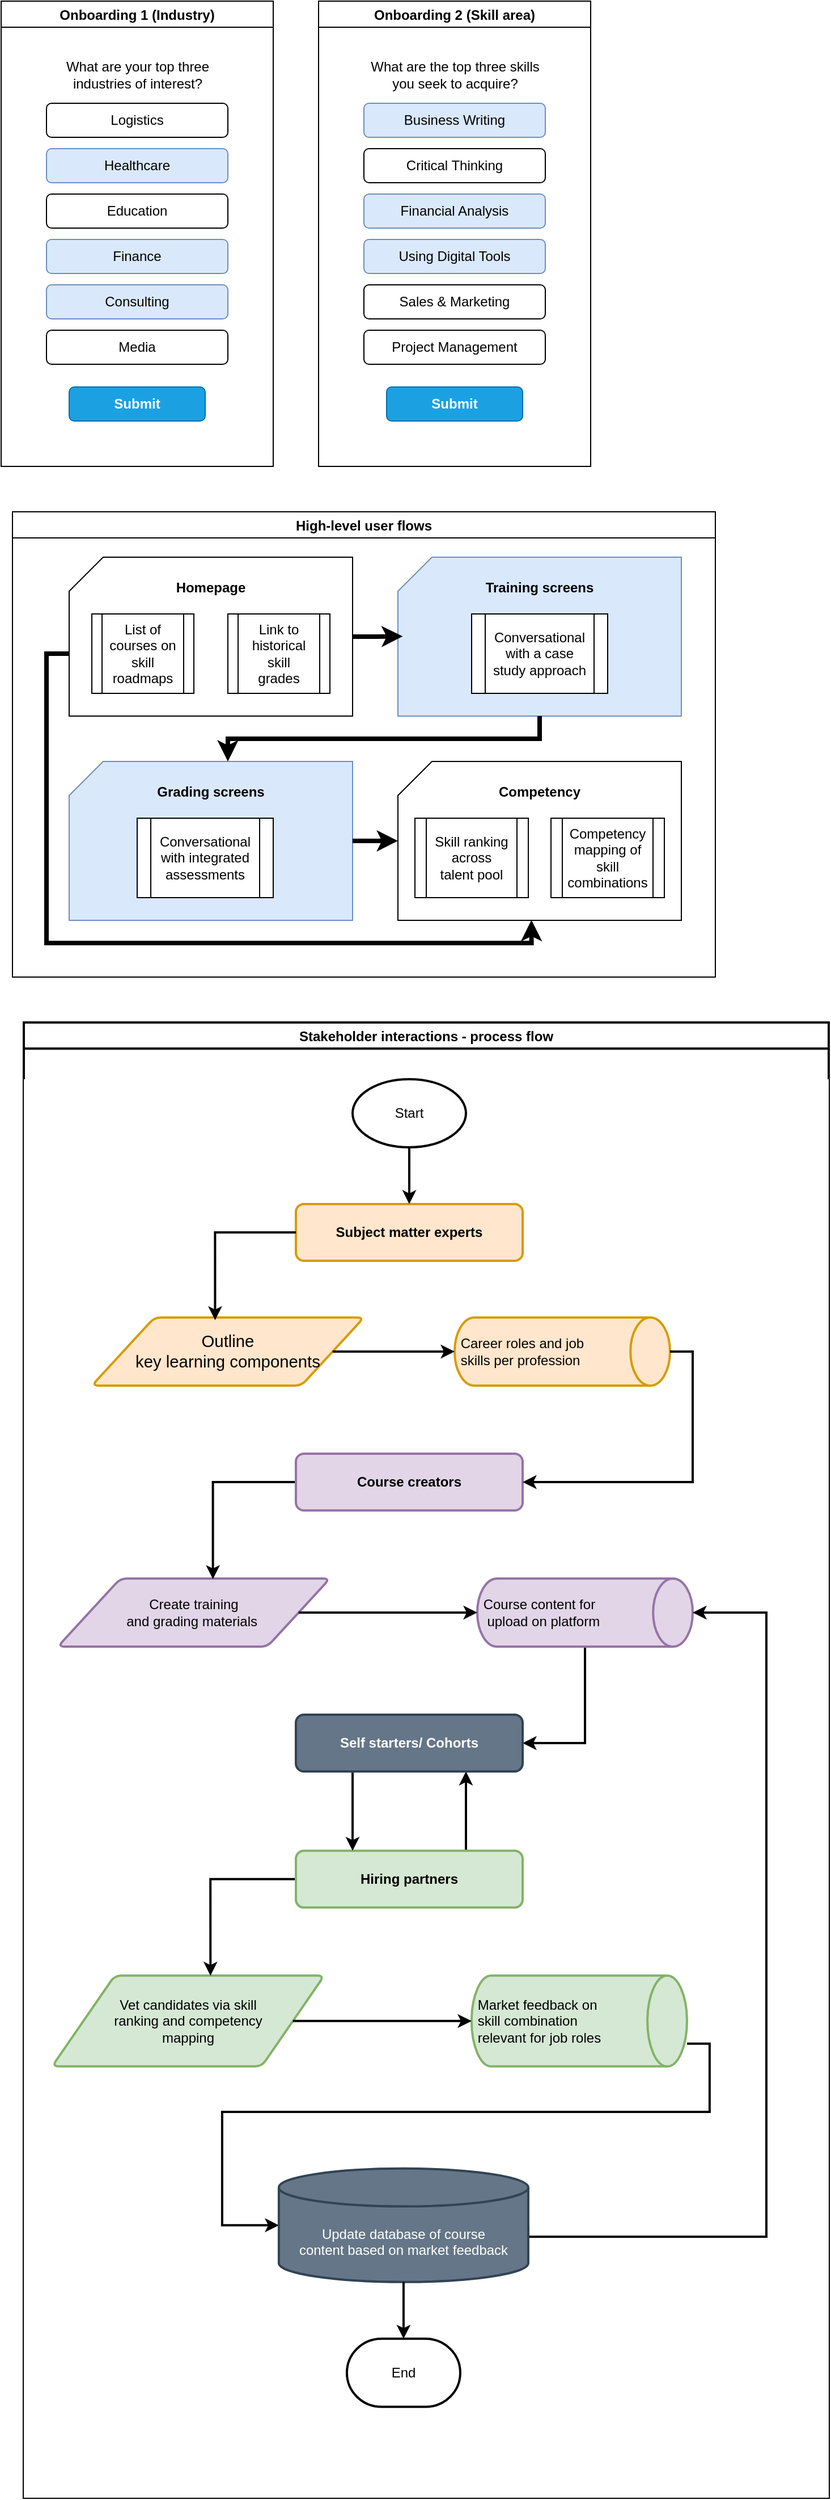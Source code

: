 <mxfile version="20.0.1" type="github">
  <diagram id="AeL9MYX1-yMKB1paXlAs" name="Page-1">
    <mxGraphModel dx="1043" dy="633" grid="1" gridSize="10" guides="1" tooltips="1" connect="1" arrows="1" fold="1" page="1" pageScale="1" pageWidth="850" pageHeight="1100" math="0" shadow="0">
      <root>
        <mxCell id="0" />
        <mxCell id="1" parent="0" />
        <mxCell id="idvZ-AL8KbC-7DriHXHI-16" value="" style="group;fillColor=default;" parent="1" vertex="1" connectable="0">
          <mxGeometry x="40" y="40" width="240" height="410" as="geometry" />
        </mxCell>
        <mxCell id="idvZ-AL8KbC-7DriHXHI-13" value="Onboarding 1 (Industry)" style="swimlane;" parent="idvZ-AL8KbC-7DriHXHI-16" vertex="1">
          <mxGeometry width="240" height="410" as="geometry" />
        </mxCell>
        <mxCell id="idvZ-AL8KbC-7DriHXHI-11" value="&lt;b&gt;Submit&lt;/b&gt;" style="rounded=1;whiteSpace=wrap;html=1;fillColor=#1ba1e2;fontColor=#ffffff;strokeColor=#006EAF;" parent="idvZ-AL8KbC-7DriHXHI-13" vertex="1">
          <mxGeometry x="60" y="340" width="120" height="30" as="geometry" />
        </mxCell>
        <mxCell id="idvZ-AL8KbC-7DriHXHI-15" value="" style="group" parent="idvZ-AL8KbC-7DriHXHI-16" vertex="1" connectable="0">
          <mxGeometry x="40" y="50" width="160" height="270" as="geometry" />
        </mxCell>
        <mxCell id="idvZ-AL8KbC-7DriHXHI-4" value="Logistics" style="rounded=1;whiteSpace=wrap;html=1;" parent="idvZ-AL8KbC-7DriHXHI-15" vertex="1">
          <mxGeometry y="40" width="160" height="30" as="geometry" />
        </mxCell>
        <mxCell id="idvZ-AL8KbC-7DriHXHI-5" value="Healthcare" style="rounded=1;whiteSpace=wrap;html=1;fillColor=#dae8fc;strokeColor=#6c8ebf;" parent="idvZ-AL8KbC-7DriHXHI-15" vertex="1">
          <mxGeometry y="80" width="160" height="30" as="geometry" />
        </mxCell>
        <mxCell id="idvZ-AL8KbC-7DriHXHI-6" value="Education" style="rounded=1;whiteSpace=wrap;html=1;" parent="idvZ-AL8KbC-7DriHXHI-15" vertex="1">
          <mxGeometry y="120" width="160" height="30" as="geometry" />
        </mxCell>
        <mxCell id="idvZ-AL8KbC-7DriHXHI-7" value="Finance" style="rounded=1;whiteSpace=wrap;html=1;fillColor=#dae8fc;strokeColor=#6c8ebf;" parent="idvZ-AL8KbC-7DriHXHI-15" vertex="1">
          <mxGeometry y="160" width="160" height="30" as="geometry" />
        </mxCell>
        <mxCell id="idvZ-AL8KbC-7DriHXHI-8" value="Consulting" style="rounded=1;whiteSpace=wrap;html=1;fillColor=#dae8fc;strokeColor=#6c8ebf;" parent="idvZ-AL8KbC-7DriHXHI-15" vertex="1">
          <mxGeometry y="200" width="160" height="30" as="geometry" />
        </mxCell>
        <mxCell id="idvZ-AL8KbC-7DriHXHI-9" value="What are your top three&lt;br&gt;industries of interest?" style="text;html=1;resizable=0;autosize=1;align=center;verticalAlign=middle;points=[];fillColor=none;strokeColor=none;rounded=0;" parent="idvZ-AL8KbC-7DriHXHI-15" vertex="1">
          <mxGeometry x="10" width="140" height="30" as="geometry" />
        </mxCell>
        <mxCell id="idvZ-AL8KbC-7DriHXHI-10" value="Media" style="rounded=1;whiteSpace=wrap;html=1;" parent="idvZ-AL8KbC-7DriHXHI-15" vertex="1">
          <mxGeometry y="240" width="160" height="30" as="geometry" />
        </mxCell>
        <mxCell id="idvZ-AL8KbC-7DriHXHI-17" value="" style="group;fillColor=default;" parent="1" vertex="1" connectable="0">
          <mxGeometry x="320" y="40" width="240" height="410" as="geometry" />
        </mxCell>
        <mxCell id="idvZ-AL8KbC-7DriHXHI-18" value="Onboarding 2 (Skill area)" style="swimlane;" parent="idvZ-AL8KbC-7DriHXHI-17" vertex="1">
          <mxGeometry width="240" height="410" as="geometry" />
        </mxCell>
        <mxCell id="idvZ-AL8KbC-7DriHXHI-19" value="&lt;b&gt;Submit&lt;/b&gt;" style="rounded=1;whiteSpace=wrap;html=1;fillColor=#1ba1e2;fontColor=#ffffff;strokeColor=#006EAF;" parent="idvZ-AL8KbC-7DriHXHI-18" vertex="1">
          <mxGeometry x="60" y="340" width="120" height="30" as="geometry" />
        </mxCell>
        <mxCell id="idvZ-AL8KbC-7DriHXHI-20" value="" style="group" parent="idvZ-AL8KbC-7DriHXHI-17" vertex="1" connectable="0">
          <mxGeometry x="40" y="50" width="160" height="270" as="geometry" />
        </mxCell>
        <mxCell id="idvZ-AL8KbC-7DriHXHI-21" value="Business Writing&lt;br&gt;" style="rounded=1;whiteSpace=wrap;html=1;fillColor=#dae8fc;strokeColor=#6c8ebf;" parent="idvZ-AL8KbC-7DriHXHI-20" vertex="1">
          <mxGeometry y="40" width="160" height="30" as="geometry" />
        </mxCell>
        <mxCell id="idvZ-AL8KbC-7DriHXHI-22" value="Critical Thinking" style="rounded=1;whiteSpace=wrap;html=1;" parent="idvZ-AL8KbC-7DriHXHI-20" vertex="1">
          <mxGeometry y="80" width="160" height="30" as="geometry" />
        </mxCell>
        <mxCell id="idvZ-AL8KbC-7DriHXHI-23" value="Financial Analysis" style="rounded=1;whiteSpace=wrap;html=1;fillColor=#dae8fc;strokeColor=#6c8ebf;" parent="idvZ-AL8KbC-7DriHXHI-20" vertex="1">
          <mxGeometry y="120" width="160" height="30" as="geometry" />
        </mxCell>
        <mxCell id="idvZ-AL8KbC-7DriHXHI-24" value="Using Digital Tools" style="rounded=1;whiteSpace=wrap;html=1;fillColor=#dae8fc;strokeColor=#6c8ebf;" parent="idvZ-AL8KbC-7DriHXHI-20" vertex="1">
          <mxGeometry y="160" width="160" height="30" as="geometry" />
        </mxCell>
        <mxCell id="idvZ-AL8KbC-7DriHXHI-25" value="Sales &amp;amp; Marketing" style="rounded=1;whiteSpace=wrap;html=1;" parent="idvZ-AL8KbC-7DriHXHI-20" vertex="1">
          <mxGeometry y="200" width="160" height="30" as="geometry" />
        </mxCell>
        <mxCell id="idvZ-AL8KbC-7DriHXHI-26" value="What are the top three skills&lt;br&gt;you seek to acquire?" style="text;html=1;resizable=0;autosize=1;align=center;verticalAlign=middle;points=[];fillColor=none;strokeColor=none;rounded=0;" parent="idvZ-AL8KbC-7DriHXHI-20" vertex="1">
          <mxGeometry width="160" height="30" as="geometry" />
        </mxCell>
        <mxCell id="idvZ-AL8KbC-7DriHXHI-27" value="Project Management" style="rounded=1;whiteSpace=wrap;html=1;" parent="idvZ-AL8KbC-7DriHXHI-20" vertex="1">
          <mxGeometry y="240" width="160" height="30" as="geometry" />
        </mxCell>
        <mxCell id="idvZ-AL8KbC-7DriHXHI-113" value="" style="group;fillColor=default;" parent="1" vertex="1" connectable="0">
          <mxGeometry x="50" y="490" width="620" height="410" as="geometry" />
        </mxCell>
        <mxCell id="idvZ-AL8KbC-7DriHXHI-62" value="" style="group" parent="idvZ-AL8KbC-7DriHXHI-113" vertex="1" connectable="0">
          <mxGeometry x="340" y="40" width="250" height="160" as="geometry" />
        </mxCell>
        <mxCell id="idvZ-AL8KbC-7DriHXHI-107" value="" style="group" parent="idvZ-AL8KbC-7DriHXHI-62" vertex="1" connectable="0">
          <mxGeometry width="250" height="140" as="geometry" />
        </mxCell>
        <mxCell id="idvZ-AL8KbC-7DriHXHI-63" value="&lt;b&gt;Training screens&lt;br&gt;&lt;br&gt;&lt;br&gt;&lt;br&gt;&lt;br&gt;&lt;br&gt;&lt;br&gt;&lt;/b&gt;" style="shape=card;whiteSpace=wrap;html=1;fillColor=#dae8fc;strokeColor=#6c8ebf;" parent="idvZ-AL8KbC-7DriHXHI-107" vertex="1">
          <mxGeometry width="250" height="140" as="geometry" />
        </mxCell>
        <mxCell id="idvZ-AL8KbC-7DriHXHI-64" value="Conversational with&amp;nbsp;a case&lt;br&gt;study approach" style="shape=process;whiteSpace=wrap;html=1;backgroundOutline=1;fillColor=default;" parent="idvZ-AL8KbC-7DriHXHI-107" vertex="1">
          <mxGeometry x="65" y="50" width="120" height="70" as="geometry" />
        </mxCell>
        <mxCell id="idvZ-AL8KbC-7DriHXHI-75" value="" style="group" parent="idvZ-AL8KbC-7DriHXHI-113" vertex="1" connectable="0">
          <mxGeometry x="50" y="220" width="250" height="140" as="geometry" />
        </mxCell>
        <mxCell id="idvZ-AL8KbC-7DriHXHI-110" value="" style="group" parent="idvZ-AL8KbC-7DriHXHI-75" vertex="1" connectable="0">
          <mxGeometry width="250" height="140" as="geometry" />
        </mxCell>
        <mxCell id="idvZ-AL8KbC-7DriHXHI-76" value="&lt;b&gt;Grading screens&lt;/b&gt;&lt;br&gt;&lt;br&gt;&lt;br&gt;&lt;br&gt;&lt;br&gt;&lt;br&gt;&lt;br&gt;" style="shape=card;whiteSpace=wrap;html=1;fillColor=#dae8fc;strokeColor=#6c8ebf;" parent="idvZ-AL8KbC-7DriHXHI-110" vertex="1">
          <mxGeometry width="250" height="140" as="geometry" />
        </mxCell>
        <mxCell id="idvZ-AL8KbC-7DriHXHI-104" value="Conversational&lt;br&gt;with integrated assessments" style="shape=process;whiteSpace=wrap;html=1;backgroundOutline=1;fillColor=default;" parent="idvZ-AL8KbC-7DriHXHI-110" vertex="1">
          <mxGeometry x="60" y="50" width="120" height="70" as="geometry" />
        </mxCell>
        <mxCell id="idvZ-AL8KbC-7DriHXHI-79" value="" style="group;" parent="idvZ-AL8KbC-7DriHXHI-113" vertex="1" connectable="0">
          <mxGeometry x="340" y="220" width="250" height="140" as="geometry" />
        </mxCell>
        <mxCell id="idvZ-AL8KbC-7DriHXHI-112" value="" style="group" parent="idvZ-AL8KbC-7DriHXHI-79" vertex="1" connectable="0">
          <mxGeometry width="250" height="140" as="geometry" />
        </mxCell>
        <mxCell id="idvZ-AL8KbC-7DriHXHI-80" value="&lt;b&gt;Competency&lt;/b&gt;&lt;br&gt;&lt;br&gt;&lt;br&gt;&lt;br&gt;&lt;br&gt;&lt;br&gt;&lt;br&gt;" style="shape=card;whiteSpace=wrap;html=1;" parent="idvZ-AL8KbC-7DriHXHI-112" vertex="1">
          <mxGeometry width="250" height="140" as="geometry" />
        </mxCell>
        <mxCell id="idvZ-AL8KbC-7DriHXHI-111" value="" style="group" parent="idvZ-AL8KbC-7DriHXHI-112" vertex="1" connectable="0">
          <mxGeometry x="15" y="50" width="220" height="70" as="geometry" />
        </mxCell>
        <mxCell id="idvZ-AL8KbC-7DriHXHI-81" value="Skill ranking across&lt;br&gt;talent pool" style="shape=process;whiteSpace=wrap;html=1;backgroundOutline=1;fillColor=default;" parent="idvZ-AL8KbC-7DriHXHI-111" vertex="1">
          <mxGeometry width="100" height="70" as="geometry" />
        </mxCell>
        <mxCell id="idvZ-AL8KbC-7DriHXHI-82" value="Competency mapping of skill combinations" style="shape=process;whiteSpace=wrap;html=1;backgroundOutline=1;fillColor=default;" parent="idvZ-AL8KbC-7DriHXHI-111" vertex="1">
          <mxGeometry x="120" width="100" height="70" as="geometry" />
        </mxCell>
        <mxCell id="idvZ-AL8KbC-7DriHXHI-94" style="edgeStyle=orthogonalEdgeStyle;rounded=0;orthogonalLoop=1;jettySize=auto;html=1;exitX=1;exitY=0.5;exitDx=0;exitDy=0;exitPerimeter=0;entryX=0.017;entryY=0.498;entryDx=0;entryDy=0;entryPerimeter=0;strokeWidth=4;" parent="idvZ-AL8KbC-7DriHXHI-113" source="idvZ-AL8KbC-7DriHXHI-39" target="idvZ-AL8KbC-7DriHXHI-63" edge="1">
          <mxGeometry relative="1" as="geometry" />
        </mxCell>
        <mxCell id="idvZ-AL8KbC-7DriHXHI-95" style="edgeStyle=orthogonalEdgeStyle;rounded=0;orthogonalLoop=1;jettySize=auto;html=1;exitX=0.5;exitY=1;exitDx=0;exitDy=0;exitPerimeter=0;entryX=0;entryY=0;entryDx=140;entryDy=0;entryPerimeter=0;strokeWidth=4;" parent="idvZ-AL8KbC-7DriHXHI-113" source="idvZ-AL8KbC-7DriHXHI-63" target="idvZ-AL8KbC-7DriHXHI-76" edge="1">
          <mxGeometry relative="1" as="geometry">
            <Array as="points">
              <mxPoint x="465" y="200" />
              <mxPoint x="190" y="200" />
            </Array>
          </mxGeometry>
        </mxCell>
        <mxCell id="idvZ-AL8KbC-7DriHXHI-96" style="edgeStyle=orthogonalEdgeStyle;rounded=0;orthogonalLoop=1;jettySize=auto;html=1;exitX=0;exitY=0;exitDx=0;exitDy=85;exitPerimeter=0;entryX=0.471;entryY=0.998;entryDx=0;entryDy=0;entryPerimeter=0;strokeWidth=4;" parent="idvZ-AL8KbC-7DriHXHI-113" source="idvZ-AL8KbC-7DriHXHI-39" target="idvZ-AL8KbC-7DriHXHI-80" edge="1">
          <mxGeometry relative="1" as="geometry" />
        </mxCell>
        <mxCell id="idvZ-AL8KbC-7DriHXHI-97" style="edgeStyle=orthogonalEdgeStyle;rounded=0;orthogonalLoop=1;jettySize=auto;html=1;exitX=1;exitY=0.5;exitDx=0;exitDy=0;exitPerimeter=0;strokeWidth=4;" parent="idvZ-AL8KbC-7DriHXHI-113" source="idvZ-AL8KbC-7DriHXHI-76" target="idvZ-AL8KbC-7DriHXHI-80" edge="1">
          <mxGeometry relative="1" as="geometry" />
        </mxCell>
        <mxCell id="idvZ-AL8KbC-7DriHXHI-106" value="High-level user flows" style="swimlane;labelBackgroundColor=none;" parent="idvZ-AL8KbC-7DriHXHI-113" vertex="1">
          <mxGeometry width="620" height="410" as="geometry" />
        </mxCell>
        <mxCell id="idvZ-AL8KbC-7DriHXHI-109" value="" style="group" parent="idvZ-AL8KbC-7DriHXHI-106" vertex="1" connectable="0">
          <mxGeometry x="50" y="40" width="250" height="140" as="geometry" />
        </mxCell>
        <mxCell id="idvZ-AL8KbC-7DriHXHI-39" value="&lt;b&gt;Homepage&lt;/b&gt;&lt;br&gt;&lt;br&gt;&lt;br&gt;&lt;br&gt;&lt;br&gt;&lt;br&gt;&lt;br&gt;" style="shape=card;whiteSpace=wrap;html=1;" parent="idvZ-AL8KbC-7DriHXHI-109" vertex="1">
          <mxGeometry width="250" height="140" as="geometry" />
        </mxCell>
        <mxCell id="idvZ-AL8KbC-7DriHXHI-40" value="List of courses on skill roadmaps" style="shape=process;whiteSpace=wrap;html=1;backgroundOutline=1;fillColor=default;" parent="idvZ-AL8KbC-7DriHXHI-109" vertex="1">
          <mxGeometry x="20" y="50" width="90" height="70" as="geometry" />
        </mxCell>
        <mxCell id="idvZ-AL8KbC-7DriHXHI-43" value="Link to historical&lt;br&gt;skill&lt;br&gt;grades" style="shape=process;whiteSpace=wrap;html=1;backgroundOutline=1;fillColor=default;" parent="idvZ-AL8KbC-7DriHXHI-109" vertex="1">
          <mxGeometry x="140" y="50" width="90" height="70" as="geometry" />
        </mxCell>
        <mxCell id="xbHeqQuu5qBBvkH0AwW2-31" value="Stakeholder interactions - process flow" style="swimlane;strokeWidth=2;fillColor=#FFFFFF;" parent="1" vertex="1">
          <mxGeometry x="60" y="940" width="710" height="1300" as="geometry" />
        </mxCell>
        <mxCell id="xbHeqQuu5qBBvkH0AwW2-33" value="" style="group;fillColor=default;container=0;" parent="xbHeqQuu5qBBvkH0AwW2-31" vertex="1" connectable="0">
          <mxGeometry y="50" width="710" height="1250" as="geometry" />
        </mxCell>
        <mxCell id="xbHeqQuu5qBBvkH0AwW2-1" value="Start" style="strokeWidth=2;html=1;shape=mxgraph.flowchart.start_1;whiteSpace=wrap;" parent="1" vertex="1">
          <mxGeometry x="350" y="990" width="100" height="60" as="geometry" />
        </mxCell>
        <mxCell id="xbHeqQuu5qBBvkH0AwW2-3" value="Subject matter experts" style="rounded=1;whiteSpace=wrap;html=1;absoluteArcSize=1;arcSize=14;strokeWidth=2;fillColor=#ffe6cc;strokeColor=#d79b00;fontStyle=1" parent="1" vertex="1">
          <mxGeometry x="300" y="1100" width="200" height="50" as="geometry" />
        </mxCell>
        <mxCell id="xbHeqQuu5qBBvkH0AwW2-7" style="edgeStyle=orthogonalEdgeStyle;rounded=0;orthogonalLoop=1;jettySize=auto;html=1;exitX=0.5;exitY=1;exitDx=0;exitDy=0;exitPerimeter=0;entryX=0.5;entryY=0;entryDx=0;entryDy=0;strokeWidth=2;" parent="1" source="xbHeqQuu5qBBvkH0AwW2-1" target="xbHeqQuu5qBBvkH0AwW2-3" edge="1">
          <mxGeometry relative="1" as="geometry" />
        </mxCell>
        <mxCell id="xbHeqQuu5qBBvkH0AwW2-5" value="&lt;span style=&quot;font-size:11.0pt;line-height:&lt;br/&gt;107%;font-family:&amp;quot;Calibri&amp;quot;,sans-serif;mso-ascii-theme-font:minor-latin;&lt;br/&gt;mso-fareast-font-family:Calibri;mso-fareast-theme-font:minor-latin;mso-hansi-theme-font:&lt;br/&gt;minor-latin;mso-bidi-font-family:&amp;quot;Times New Roman&amp;quot;;mso-bidi-theme-font:minor-bidi;&lt;br/&gt;mso-ansi-language:EN-GB;mso-fareast-language:EN-US;mso-bidi-language:AR-SA&quot; lang=&quot;EN-GB&quot;&gt;Outline&lt;br/&gt;key learning components&lt;/span&gt;" style="shape=parallelogram;html=1;strokeWidth=2;perimeter=parallelogramPerimeter;whiteSpace=wrap;rounded=1;arcSize=12;size=0.23;fillColor=#ffe6cc;strokeColor=#d79b00;" parent="1" vertex="1">
          <mxGeometry x="120" y="1200" width="240" height="60" as="geometry" />
        </mxCell>
        <mxCell id="xbHeqQuu5qBBvkH0AwW2-8" style="edgeStyle=orthogonalEdgeStyle;rounded=0;orthogonalLoop=1;jettySize=auto;html=1;exitX=0;exitY=0.5;exitDx=0;exitDy=0;entryX=0.453;entryY=0.039;entryDx=0;entryDy=0;entryPerimeter=0;strokeWidth=2;" parent="1" source="xbHeqQuu5qBBvkH0AwW2-3" target="xbHeqQuu5qBBvkH0AwW2-5" edge="1">
          <mxGeometry relative="1" as="geometry" />
        </mxCell>
        <mxCell id="xbHeqQuu5qBBvkH0AwW2-6" value="&lt;span style=&quot;white-space: pre;&quot;&gt; &lt;/span&gt;Career roles and job&lt;br&gt;&lt;span style=&quot;white-space: pre;&quot;&gt; &lt;/span&gt;skills per profession" style="strokeWidth=2;html=1;shape=mxgraph.flowchart.direct_data;whiteSpace=wrap;align=left;fillColor=#ffe6cc;strokeColor=#d79b00;" parent="1" vertex="1">
          <mxGeometry x="440" y="1200" width="190" height="60" as="geometry" />
        </mxCell>
        <mxCell id="xbHeqQuu5qBBvkH0AwW2-10" style="edgeStyle=orthogonalEdgeStyle;rounded=0;orthogonalLoop=1;jettySize=auto;html=1;exitX=1;exitY=0.5;exitDx=0;exitDy=0;entryX=0;entryY=0.5;entryDx=0;entryDy=0;entryPerimeter=0;strokeWidth=2;" parent="1" source="xbHeqQuu5qBBvkH0AwW2-5" target="xbHeqQuu5qBBvkH0AwW2-6" edge="1">
          <mxGeometry relative="1" as="geometry" />
        </mxCell>
        <mxCell id="xbHeqQuu5qBBvkH0AwW2-11" value="&lt;span lang=&quot;EN-GB&quot;&gt;Create training &lt;br&gt;and grading materials&amp;nbsp;&lt;/span&gt;" style="shape=parallelogram;html=1;strokeWidth=2;perimeter=parallelogramPerimeter;whiteSpace=wrap;rounded=1;arcSize=12;size=0.23;fillColor=#e1d5e7;strokeColor=#9673a6;" parent="1" vertex="1">
          <mxGeometry x="90" y="1430" width="240" height="60" as="geometry" />
        </mxCell>
        <mxCell id="KfLe7CcXOgjWTEz4RqeP-2" style="edgeStyle=orthogonalEdgeStyle;rounded=0;orthogonalLoop=1;jettySize=auto;html=1;exitX=0.5;exitY=1;exitDx=0;exitDy=0;exitPerimeter=0;entryX=1;entryY=0.5;entryDx=0;entryDy=0;strokeWidth=2;" edge="1" parent="1" source="xbHeqQuu5qBBvkH0AwW2-12" target="KfLe7CcXOgjWTEz4RqeP-1">
          <mxGeometry relative="1" as="geometry">
            <Array as="points">
              <mxPoint x="555" y="1575" />
            </Array>
          </mxGeometry>
        </mxCell>
        <mxCell id="xbHeqQuu5qBBvkH0AwW2-12" value="&lt;span style=&quot;white-space: pre;&quot;&gt;&lt;span style=&quot;white-space: pre;&quot;&gt;	&lt;/span&gt;&lt;/span&gt;Course content for&lt;br&gt;&lt;span style=&quot;white-space: pre;&quot;&gt; &lt;span style=&quot;white-space: pre;&quot;&gt;	&lt;/span&gt;&lt;/span&gt;upload on platform" style="strokeWidth=2;html=1;shape=mxgraph.flowchart.direct_data;whiteSpace=wrap;align=left;fillColor=#e1d5e7;strokeColor=#9673a6;" parent="1" vertex="1">
          <mxGeometry x="460" y="1430" width="190" height="60" as="geometry" />
        </mxCell>
        <mxCell id="xbHeqQuu5qBBvkH0AwW2-18" style="edgeStyle=orthogonalEdgeStyle;rounded=0;orthogonalLoop=1;jettySize=auto;html=1;exitX=1;exitY=0.5;exitDx=0;exitDy=0;entryX=0;entryY=0.5;entryDx=0;entryDy=0;entryPerimeter=0;strokeWidth=2;" parent="1" source="xbHeqQuu5qBBvkH0AwW2-11" target="xbHeqQuu5qBBvkH0AwW2-12" edge="1">
          <mxGeometry relative="1" as="geometry" />
        </mxCell>
        <mxCell id="xbHeqQuu5qBBvkH0AwW2-17" style="edgeStyle=orthogonalEdgeStyle;rounded=0;orthogonalLoop=1;jettySize=auto;html=1;exitX=0;exitY=0.5;exitDx=0;exitDy=0;entryX=0.57;entryY=0.009;entryDx=0;entryDy=0;entryPerimeter=0;strokeWidth=2;" parent="1" source="xbHeqQuu5qBBvkH0AwW2-15" target="xbHeqQuu5qBBvkH0AwW2-11" edge="1">
          <mxGeometry relative="1" as="geometry" />
        </mxCell>
        <mxCell id="xbHeqQuu5qBBvkH0AwW2-15" value="Course creators" style="rounded=1;whiteSpace=wrap;html=1;absoluteArcSize=1;arcSize=14;strokeWidth=2;fillColor=#e1d5e7;strokeColor=#9673a6;fontStyle=1" parent="1" vertex="1">
          <mxGeometry x="300" y="1320" width="200" height="50" as="geometry" />
        </mxCell>
        <mxCell id="xbHeqQuu5qBBvkH0AwW2-16" style="edgeStyle=orthogonalEdgeStyle;rounded=0;orthogonalLoop=1;jettySize=auto;html=1;exitX=1;exitY=0.5;exitDx=0;exitDy=0;exitPerimeter=0;entryX=1;entryY=0.5;entryDx=0;entryDy=0;strokeWidth=2;" parent="1" source="xbHeqQuu5qBBvkH0AwW2-6" target="xbHeqQuu5qBBvkH0AwW2-15" edge="1">
          <mxGeometry relative="1" as="geometry" />
        </mxCell>
        <mxCell id="xbHeqQuu5qBBvkH0AwW2-20" value="Vet candidates via skill&lt;br&gt;ranking and competency&lt;br&gt;mapping" style="shape=parallelogram;html=1;strokeWidth=2;perimeter=parallelogramPerimeter;whiteSpace=wrap;rounded=1;arcSize=12;size=0.23;fillColor=#d5e8d4;strokeColor=#82b366;" parent="1" vertex="1">
          <mxGeometry x="84.97" y="1779.93" width="240" height="80" as="geometry" />
        </mxCell>
        <mxCell id="xbHeqQuu5qBBvkH0AwW2-27" style="edgeStyle=orthogonalEdgeStyle;rounded=0;orthogonalLoop=1;jettySize=auto;html=1;exitX=1;exitY=0.5;exitDx=0;exitDy=0;exitPerimeter=0;entryX=0;entryY=0.5;entryDx=0;entryDy=0;entryPerimeter=0;strokeWidth=2;" parent="1" target="xbHeqQuu5qBBvkH0AwW2-24" edge="1">
          <mxGeometry relative="1" as="geometry">
            <mxPoint x="644.97" y="1839.93" as="sourcePoint" />
            <Array as="points">
              <mxPoint x="664.97" y="1839.93" />
              <mxPoint x="664.97" y="1899.93" />
              <mxPoint x="234.97" y="1899.93" />
              <mxPoint x="234.97" y="1999.93" />
            </Array>
          </mxGeometry>
        </mxCell>
        <mxCell id="xbHeqQuu5qBBvkH0AwW2-21" value="&lt;span style=&quot;white-space: pre;&quot;&gt;	&lt;/span&gt;Market feedback on&lt;br&gt;&lt;span style=&quot;white-space: pre;&quot;&gt;	&lt;/span&gt;skill combination&lt;br&gt;&lt;span style=&quot;white-space: pre;&quot;&gt;	&lt;/span&gt;relevant for job roles" style="strokeWidth=2;html=1;shape=mxgraph.flowchart.direct_data;whiteSpace=wrap;align=left;fillColor=#d5e8d4;strokeColor=#82b366;" parent="1" vertex="1">
          <mxGeometry x="454.97" y="1779.93" width="190" height="80" as="geometry" />
        </mxCell>
        <mxCell id="xbHeqQuu5qBBvkH0AwW2-19" style="edgeStyle=orthogonalEdgeStyle;rounded=0;orthogonalLoop=1;jettySize=auto;html=1;exitX=1;exitY=0.5;exitDx=0;exitDy=0;entryX=0;entryY=0.5;entryDx=0;entryDy=0;entryPerimeter=0;strokeWidth=2;" parent="1" source="xbHeqQuu5qBBvkH0AwW2-20" target="xbHeqQuu5qBBvkH0AwW2-21" edge="1">
          <mxGeometry relative="1" as="geometry" />
        </mxCell>
        <mxCell id="xbHeqQuu5qBBvkH0AwW2-26" style="edgeStyle=orthogonalEdgeStyle;rounded=0;orthogonalLoop=1;jettySize=auto;html=1;exitX=0;exitY=0.5;exitDx=0;exitDy=0;entryX=0.582;entryY=0.001;entryDx=0;entryDy=0;entryPerimeter=0;strokeWidth=2;" parent="1" source="xbHeqQuu5qBBvkH0AwW2-22" target="xbHeqQuu5qBBvkH0AwW2-20" edge="1">
          <mxGeometry relative="1" as="geometry" />
        </mxCell>
        <mxCell id="KfLe7CcXOgjWTEz4RqeP-4" style="edgeStyle=orthogonalEdgeStyle;rounded=0;orthogonalLoop=1;jettySize=auto;html=1;exitX=0.75;exitY=0;exitDx=0;exitDy=0;entryX=0.75;entryY=1;entryDx=0;entryDy=0;strokeWidth=2;" edge="1" parent="1" source="xbHeqQuu5qBBvkH0AwW2-22" target="KfLe7CcXOgjWTEz4RqeP-1">
          <mxGeometry relative="1" as="geometry" />
        </mxCell>
        <mxCell id="xbHeqQuu5qBBvkH0AwW2-22" value="Hiring partners" style="rounded=1;whiteSpace=wrap;html=1;absoluteArcSize=1;arcSize=14;strokeWidth=2;fillColor=#d5e8d4;strokeColor=#82b366;fontStyle=1" parent="1" vertex="1">
          <mxGeometry x="300" y="1669.93" width="200" height="50" as="geometry" />
        </mxCell>
        <mxCell id="xbHeqQuu5qBBvkH0AwW2-28" style="edgeStyle=orthogonalEdgeStyle;rounded=0;orthogonalLoop=1;jettySize=auto;html=1;exitX=1;exitY=0.5;exitDx=0;exitDy=0;exitPerimeter=0;entryX=1;entryY=0.5;entryDx=0;entryDy=0;entryPerimeter=0;strokeWidth=2;strokeColor=#000000;" parent="1" source="xbHeqQuu5qBBvkH0AwW2-24" target="xbHeqQuu5qBBvkH0AwW2-12" edge="1">
          <mxGeometry relative="1" as="geometry">
            <Array as="points">
              <mxPoint x="505" y="2010" />
              <mxPoint x="715" y="2010" />
              <mxPoint x="715" y="1460" />
            </Array>
            <mxPoint x="549.97" y="1549.93" as="targetPoint" />
          </mxGeometry>
        </mxCell>
        <mxCell id="xbHeqQuu5qBBvkH0AwW2-24" value="&lt;br&gt;&lt;br&gt;Update database of course&lt;br&gt;content based on market feedback" style="strokeWidth=2;html=1;shape=mxgraph.flowchart.database;whiteSpace=wrap;fillColor=#647687;strokeColor=#314354;fontColor=#ffffff;" parent="1" vertex="1">
          <mxGeometry x="284.97" y="1949.93" width="220" height="100" as="geometry" />
        </mxCell>
        <mxCell id="xbHeqQuu5qBBvkH0AwW2-29" value="&lt;font color=&quot;#000000&quot;&gt;End&lt;/font&gt;" style="strokeWidth=2;html=1;shape=mxgraph.flowchart.terminator;whiteSpace=wrap;fontColor=#FFFFFF;" parent="1" vertex="1">
          <mxGeometry x="344.97" y="2099.93" width="100" height="60" as="geometry" />
        </mxCell>
        <mxCell id="xbHeqQuu5qBBvkH0AwW2-30" style="edgeStyle=orthogonalEdgeStyle;rounded=0;orthogonalLoop=1;jettySize=auto;html=1;exitX=0.5;exitY=1;exitDx=0;exitDy=0;exitPerimeter=0;entryX=0.5;entryY=0;entryDx=0;entryDy=0;entryPerimeter=0;fontColor=#000000;strokeColor=#000000;strokeWidth=2;" parent="1" source="xbHeqQuu5qBBvkH0AwW2-24" target="xbHeqQuu5qBBvkH0AwW2-29" edge="1">
          <mxGeometry relative="1" as="geometry" />
        </mxCell>
        <mxCell id="KfLe7CcXOgjWTEz4RqeP-3" style="edgeStyle=orthogonalEdgeStyle;rounded=0;orthogonalLoop=1;jettySize=auto;html=1;exitX=0.25;exitY=1;exitDx=0;exitDy=0;entryX=0.25;entryY=0;entryDx=0;entryDy=0;strokeWidth=2;" edge="1" parent="1" source="KfLe7CcXOgjWTEz4RqeP-1" target="xbHeqQuu5qBBvkH0AwW2-22">
          <mxGeometry relative="1" as="geometry" />
        </mxCell>
        <mxCell id="KfLe7CcXOgjWTEz4RqeP-1" value="&lt;b&gt;Self starters/ Cohorts&lt;/b&gt;" style="rounded=1;whiteSpace=wrap;html=1;absoluteArcSize=1;arcSize=14;strokeWidth=2;fillColor=#647687;strokeColor=#314354;fontColor=#ffffff;" vertex="1" parent="1">
          <mxGeometry x="300" y="1550" width="200" height="50" as="geometry" />
        </mxCell>
      </root>
    </mxGraphModel>
  </diagram>
</mxfile>
